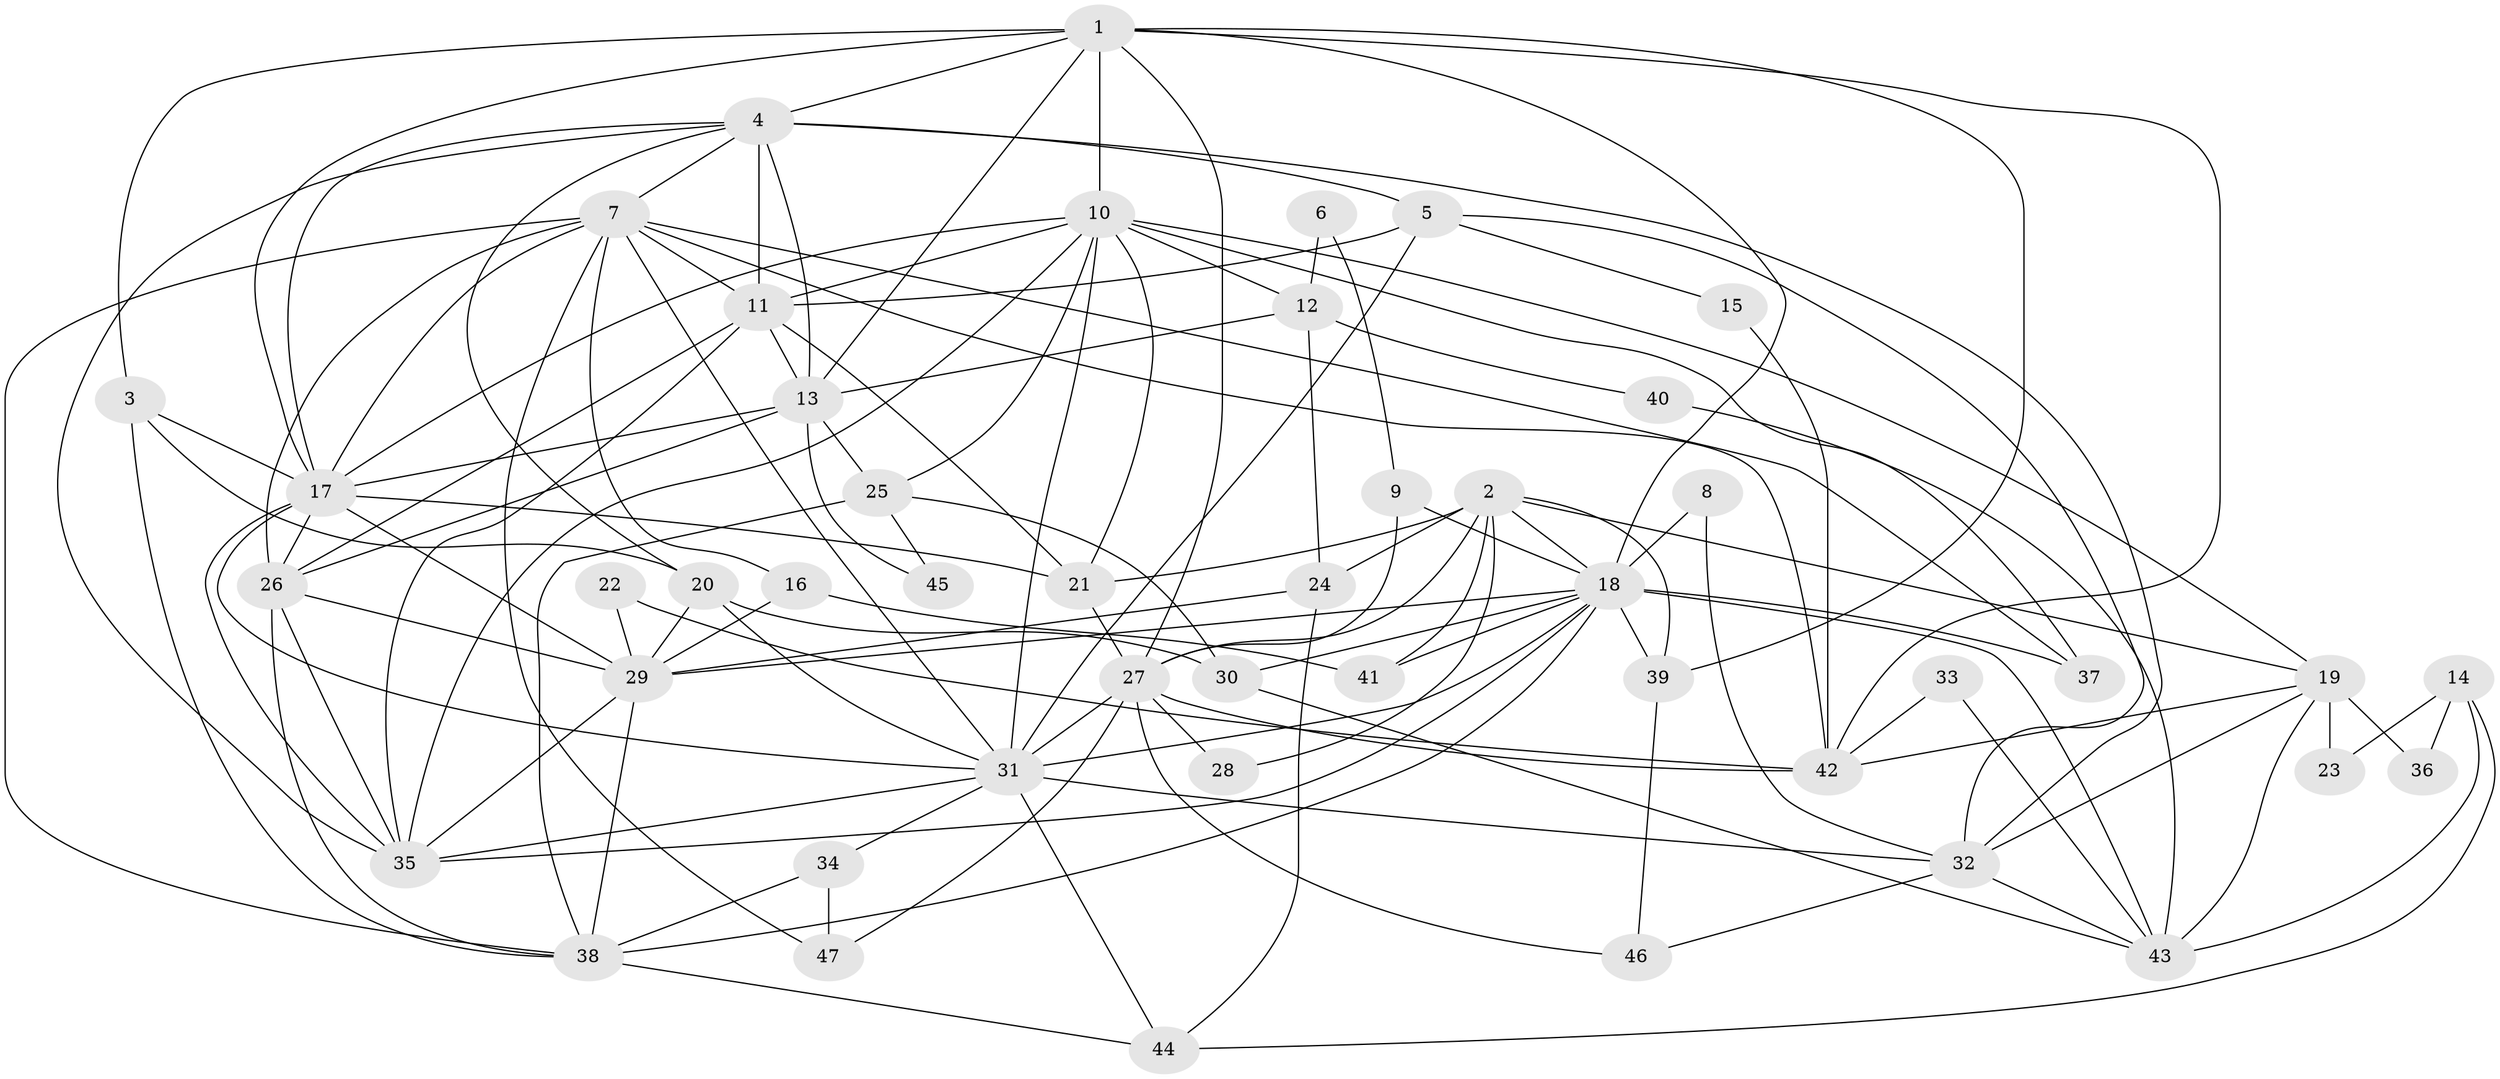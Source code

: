 // original degree distribution, {3: 0.26595744680851063, 4: 0.23404255319148937, 2: 0.1702127659574468, 5: 0.20212765957446807, 7: 0.06382978723404255, 6: 0.02127659574468085, 8: 0.0425531914893617}
// Generated by graph-tools (version 1.1) at 2025/36/03/09/25 02:36:17]
// undirected, 47 vertices, 128 edges
graph export_dot {
graph [start="1"]
  node [color=gray90,style=filled];
  1;
  2;
  3;
  4;
  5;
  6;
  7;
  8;
  9;
  10;
  11;
  12;
  13;
  14;
  15;
  16;
  17;
  18;
  19;
  20;
  21;
  22;
  23;
  24;
  25;
  26;
  27;
  28;
  29;
  30;
  31;
  32;
  33;
  34;
  35;
  36;
  37;
  38;
  39;
  40;
  41;
  42;
  43;
  44;
  45;
  46;
  47;
  1 -- 3 [weight=1.0];
  1 -- 4 [weight=1.0];
  1 -- 10 [weight=1.0];
  1 -- 13 [weight=1.0];
  1 -- 17 [weight=1.0];
  1 -- 18 [weight=1.0];
  1 -- 27 [weight=1.0];
  1 -- 39 [weight=1.0];
  1 -- 42 [weight=1.0];
  2 -- 18 [weight=1.0];
  2 -- 19 [weight=1.0];
  2 -- 21 [weight=2.0];
  2 -- 24 [weight=2.0];
  2 -- 27 [weight=1.0];
  2 -- 28 [weight=1.0];
  2 -- 39 [weight=1.0];
  2 -- 41 [weight=1.0];
  3 -- 17 [weight=1.0];
  3 -- 20 [weight=1.0];
  3 -- 38 [weight=1.0];
  4 -- 5 [weight=1.0];
  4 -- 7 [weight=1.0];
  4 -- 11 [weight=1.0];
  4 -- 13 [weight=1.0];
  4 -- 17 [weight=1.0];
  4 -- 20 [weight=1.0];
  4 -- 32 [weight=1.0];
  4 -- 35 [weight=1.0];
  5 -- 11 [weight=1.0];
  5 -- 15 [weight=1.0];
  5 -- 31 [weight=1.0];
  5 -- 32 [weight=1.0];
  6 -- 9 [weight=1.0];
  6 -- 12 [weight=1.0];
  7 -- 11 [weight=2.0];
  7 -- 16 [weight=1.0];
  7 -- 17 [weight=2.0];
  7 -- 26 [weight=1.0];
  7 -- 31 [weight=1.0];
  7 -- 37 [weight=1.0];
  7 -- 38 [weight=1.0];
  7 -- 42 [weight=1.0];
  7 -- 47 [weight=1.0];
  8 -- 18 [weight=1.0];
  8 -- 32 [weight=1.0];
  9 -- 18 [weight=1.0];
  9 -- 27 [weight=1.0];
  10 -- 11 [weight=2.0];
  10 -- 12 [weight=1.0];
  10 -- 17 [weight=1.0];
  10 -- 19 [weight=1.0];
  10 -- 21 [weight=1.0];
  10 -- 25 [weight=1.0];
  10 -- 31 [weight=1.0];
  10 -- 35 [weight=1.0];
  10 -- 37 [weight=1.0];
  11 -- 13 [weight=1.0];
  11 -- 21 [weight=1.0];
  11 -- 26 [weight=1.0];
  11 -- 35 [weight=1.0];
  12 -- 13 [weight=1.0];
  12 -- 24 [weight=1.0];
  12 -- 40 [weight=1.0];
  13 -- 17 [weight=1.0];
  13 -- 25 [weight=1.0];
  13 -- 26 [weight=1.0];
  13 -- 45 [weight=1.0];
  14 -- 23 [weight=1.0];
  14 -- 36 [weight=1.0];
  14 -- 43 [weight=1.0];
  14 -- 44 [weight=1.0];
  15 -- 42 [weight=1.0];
  16 -- 29 [weight=1.0];
  16 -- 41 [weight=1.0];
  17 -- 21 [weight=3.0];
  17 -- 26 [weight=1.0];
  17 -- 29 [weight=1.0];
  17 -- 31 [weight=1.0];
  17 -- 35 [weight=1.0];
  18 -- 29 [weight=1.0];
  18 -- 30 [weight=1.0];
  18 -- 31 [weight=1.0];
  18 -- 35 [weight=1.0];
  18 -- 37 [weight=2.0];
  18 -- 38 [weight=1.0];
  18 -- 39 [weight=2.0];
  18 -- 41 [weight=1.0];
  18 -- 43 [weight=1.0];
  19 -- 23 [weight=1.0];
  19 -- 32 [weight=1.0];
  19 -- 36 [weight=1.0];
  19 -- 42 [weight=1.0];
  19 -- 43 [weight=1.0];
  20 -- 29 [weight=1.0];
  20 -- 30 [weight=1.0];
  20 -- 31 [weight=1.0];
  21 -- 27 [weight=1.0];
  22 -- 29 [weight=1.0];
  22 -- 42 [weight=1.0];
  24 -- 29 [weight=1.0];
  24 -- 44 [weight=1.0];
  25 -- 30 [weight=1.0];
  25 -- 38 [weight=1.0];
  25 -- 45 [weight=1.0];
  26 -- 29 [weight=1.0];
  26 -- 35 [weight=1.0];
  26 -- 38 [weight=1.0];
  27 -- 28 [weight=1.0];
  27 -- 31 [weight=1.0];
  27 -- 42 [weight=1.0];
  27 -- 46 [weight=1.0];
  27 -- 47 [weight=1.0];
  29 -- 35 [weight=1.0];
  29 -- 38 [weight=1.0];
  30 -- 43 [weight=1.0];
  31 -- 32 [weight=1.0];
  31 -- 34 [weight=1.0];
  31 -- 35 [weight=1.0];
  31 -- 44 [weight=1.0];
  32 -- 43 [weight=1.0];
  32 -- 46 [weight=1.0];
  33 -- 42 [weight=1.0];
  33 -- 43 [weight=1.0];
  34 -- 38 [weight=1.0];
  34 -- 47 [weight=1.0];
  38 -- 44 [weight=1.0];
  39 -- 46 [weight=1.0];
  40 -- 43 [weight=1.0];
}
